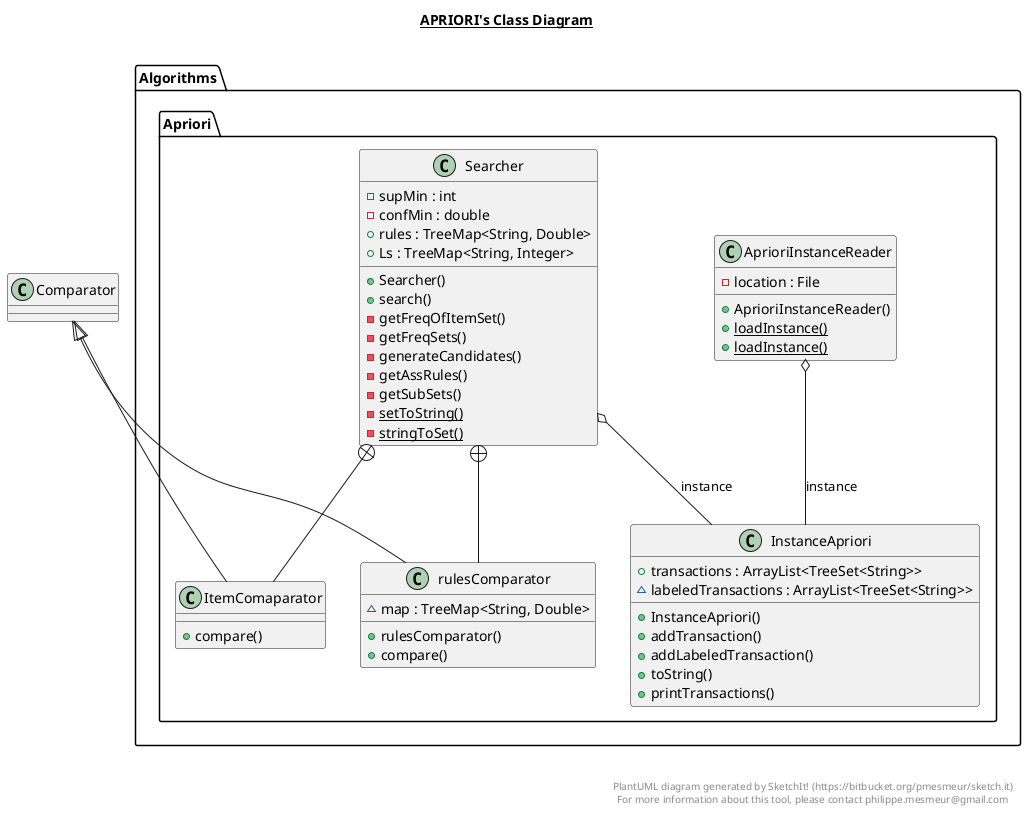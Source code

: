 @startuml

title __APRIORI's Class Diagram__\n

  package Algorithms.Apriori {
    class AprioriInstanceReader {
        - location : File
        + AprioriInstanceReader()
        {static} + loadInstance()
        {static} + loadInstance()
    }
  }
  

  package Algorithms.Apriori {
    class InstanceApriori {
        + transactions : ArrayList<TreeSet<String>>
        ~ labeledTransactions : ArrayList<TreeSet<String>>
        + InstanceApriori()
        + addTransaction()
        + addLabeledTransaction()
        + toString()
        + printTransactions()
    }
  }
  

  package Algorithms.Apriori {
    class Searcher {
        - supMin : int
        - confMin : double
        + rules : TreeMap<String, Double>
        + Ls : TreeMap<String, Integer>
        + Searcher()
        + search()
        - getFreqOfItemSet()
        - getFreqSets()
        - generateCandidates()
        - getAssRules()
        - getSubSets()
        {static} - setToString()
        {static} - stringToSet()
    }
  }
  

  package Algorithms.Apriori {
    class ItemComaparator {
        + compare()
    }
  }
  

  package Algorithms.Apriori {
    class rulesComparator {
        ~ map : TreeMap<String, Double>
        + rulesComparator()
        + compare()
    }
  }
  

  AprioriInstanceReader o-- InstanceApriori : instance
  Searcher o-- InstanceApriori : instance
  Searcher +-down- ItemComaparator
  Searcher +-down- rulesComparator
  ItemComaparator -up-|> Comparator
  rulesComparator -up-|> Comparator


right footer


PlantUML diagram generated by SketchIt! (https://bitbucket.org/pmesmeur/sketch.it)
For more information about this tool, please contact philippe.mesmeur@gmail.com
endfooter

@enduml
